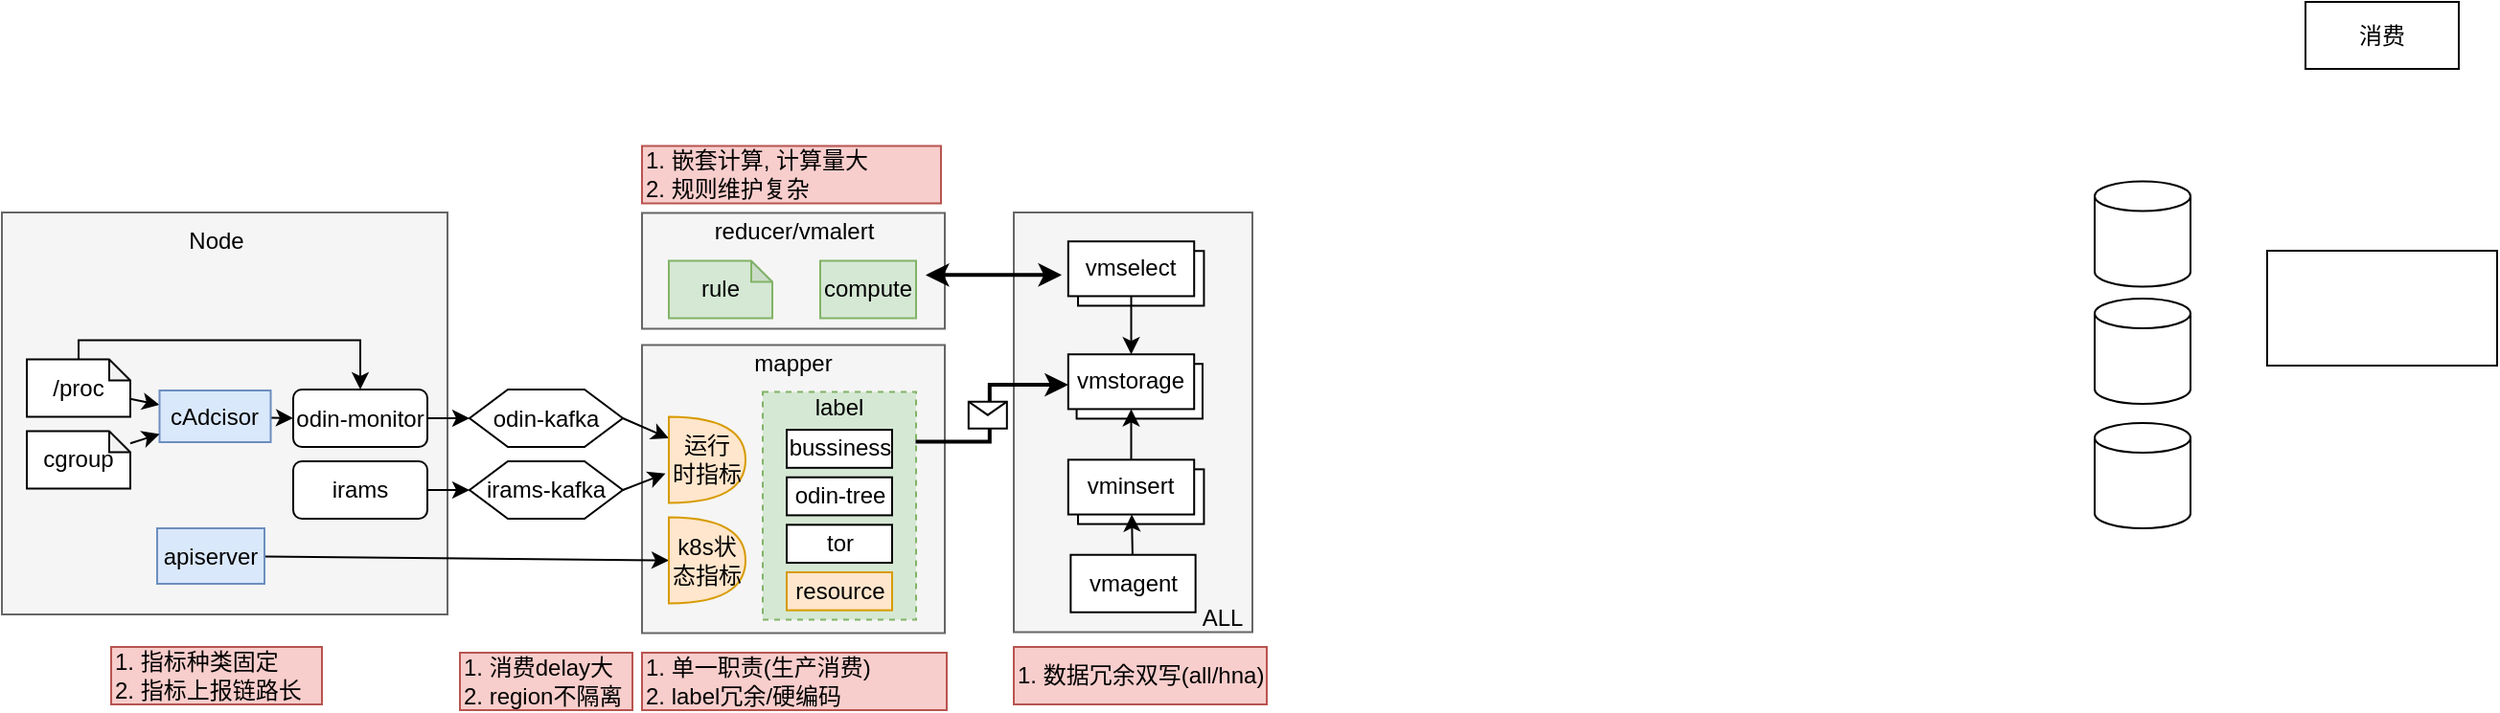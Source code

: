 <mxfile version="22.1.11" type="github">
  <diagram name="第 1 页" id="jjV6L2uMsxcf110h-NHD">
    <mxGraphModel dx="751" dy="413" grid="0" gridSize="10" guides="1" tooltips="1" connect="1" arrows="1" fold="1" page="1" pageScale="1" pageWidth="827" pageHeight="1169" math="0" shadow="0">
      <root>
        <mxCell id="0" />
        <mxCell id="1" parent="0" />
        <mxCell id="vkkQOnORTPZ0EyA8R30g-135" value="" style="rounded=0;whiteSpace=wrap;html=1;fillColor=#f5f5f5;fontColor=#333333;strokeColor=#666666;" vertex="1" parent="1">
          <mxGeometry x="616" y="180" width="124.5" height="219.25" as="geometry" />
        </mxCell>
        <mxCell id="vkkQOnORTPZ0EyA8R30g-40" value="" style="rounded=0;whiteSpace=wrap;html=1;fillColor=#f5f5f5;fontColor=#333333;strokeColor=#666666;" vertex="1" parent="1">
          <mxGeometry x="422" y="249.25" width="158" height="150.5" as="geometry" />
        </mxCell>
        <mxCell id="vkkQOnORTPZ0EyA8R30g-6" value="" style="rounded=0;whiteSpace=wrap;html=1;fillColor=#f5f5f5;fontColor=#333333;strokeColor=#666666;" vertex="1" parent="1">
          <mxGeometry x="88" y="180" width="232.5" height="210" as="geometry" />
        </mxCell>
        <mxCell id="vkkQOnORTPZ0EyA8R30g-26" value="" style="rounded=0;orthogonalLoop=1;jettySize=auto;html=1;" edge="1" parent="1" source="vkkQOnORTPZ0EyA8R30g-10" target="vkkQOnORTPZ0EyA8R30g-18">
          <mxGeometry relative="1" as="geometry" />
        </mxCell>
        <mxCell id="vkkQOnORTPZ0EyA8R30g-10" value="/proc" style="shape=note;whiteSpace=wrap;html=1;backgroundOutline=1;darkOpacity=0.05;size=11;" vertex="1" parent="1">
          <mxGeometry x="101" y="256.75" width="54" height="30" as="geometry" />
        </mxCell>
        <mxCell id="vkkQOnORTPZ0EyA8R30g-11" value="mapper" style="text;html=1;strokeColor=none;fillColor=none;align=center;verticalAlign=middle;whiteSpace=wrap;rounded=0;" vertex="1" parent="1">
          <mxGeometry x="471" y="243.75" width="60" height="30" as="geometry" />
        </mxCell>
        <mxCell id="vkkQOnORTPZ0EyA8R30g-29" value="" style="rounded=0;orthogonalLoop=1;jettySize=auto;html=1;" edge="1" parent="1" source="vkkQOnORTPZ0EyA8R30g-12" target="vkkQOnORTPZ0EyA8R30g-27">
          <mxGeometry relative="1" as="geometry" />
        </mxCell>
        <mxCell id="vkkQOnORTPZ0EyA8R30g-12" value="odin-monitor" style="rounded=1;whiteSpace=wrap;html=1;" vertex="1" parent="1">
          <mxGeometry x="240" y="272.5" width="70" height="30" as="geometry" />
        </mxCell>
        <mxCell id="vkkQOnORTPZ0EyA8R30g-30" value="" style="rounded=0;orthogonalLoop=1;jettySize=auto;html=1;" edge="1" parent="1" source="vkkQOnORTPZ0EyA8R30g-13" target="vkkQOnORTPZ0EyA8R30g-28">
          <mxGeometry relative="1" as="geometry" />
        </mxCell>
        <mxCell id="vkkQOnORTPZ0EyA8R30g-13" value="irams" style="rounded=1;whiteSpace=wrap;html=1;" vertex="1" parent="1">
          <mxGeometry x="240" y="310" width="70" height="30" as="geometry" />
        </mxCell>
        <mxCell id="vkkQOnORTPZ0EyA8R30g-166" value="" style="rounded=0;orthogonalLoop=1;jettySize=auto;html=1;entryX=0;entryY=0.5;entryDx=0;entryDy=0;" edge="1" parent="1" source="vkkQOnORTPZ0EyA8R30g-18" target="vkkQOnORTPZ0EyA8R30g-12">
          <mxGeometry relative="1" as="geometry" />
        </mxCell>
        <mxCell id="vkkQOnORTPZ0EyA8R30g-18" value="cAdcisor" style="rounded=0;whiteSpace=wrap;html=1;fillColor=#dae8fc;strokeColor=#6c8ebf;" vertex="1" parent="1">
          <mxGeometry x="170.25" y="273" width="58" height="27" as="geometry" />
        </mxCell>
        <mxCell id="vkkQOnORTPZ0EyA8R30g-25" value="" style="rounded=0;orthogonalLoop=1;jettySize=auto;html=1;" edge="1" parent="1" source="vkkQOnORTPZ0EyA8R30g-20" target="vkkQOnORTPZ0EyA8R30g-18">
          <mxGeometry relative="1" as="geometry" />
        </mxCell>
        <mxCell id="vkkQOnORTPZ0EyA8R30g-20" value="cgroup" style="shape=note;whiteSpace=wrap;html=1;backgroundOutline=1;darkOpacity=0.05;size=11;" vertex="1" parent="1">
          <mxGeometry x="101" y="294.25" width="54" height="30" as="geometry" />
        </mxCell>
        <mxCell id="vkkQOnORTPZ0EyA8R30g-55" value="" style="rounded=0;orthogonalLoop=1;jettySize=auto;html=1;entryX=0;entryY=0.25;entryDx=0;entryDy=0;entryPerimeter=0;exitX=1;exitY=0.5;exitDx=0;exitDy=0;" edge="1" parent="1" source="vkkQOnORTPZ0EyA8R30g-27" target="vkkQOnORTPZ0EyA8R30g-43">
          <mxGeometry relative="1" as="geometry">
            <mxPoint x="396" y="287.5" as="sourcePoint" />
          </mxGeometry>
        </mxCell>
        <mxCell id="vkkQOnORTPZ0EyA8R30g-27" value="odin-kafka" style="shape=hexagon;perimeter=hexagonPerimeter2;whiteSpace=wrap;html=1;fixedSize=1;" vertex="1" parent="1">
          <mxGeometry x="332" y="272.5" width="80" height="30" as="geometry" />
        </mxCell>
        <mxCell id="vkkQOnORTPZ0EyA8R30g-56" value="" style="rounded=0;orthogonalLoop=1;jettySize=auto;html=1;entryX=-0.044;entryY=0.658;entryDx=0;entryDy=0;entryPerimeter=0;exitX=1;exitY=0.5;exitDx=0;exitDy=0;" edge="1" parent="1" source="vkkQOnORTPZ0EyA8R30g-28" target="vkkQOnORTPZ0EyA8R30g-43">
          <mxGeometry relative="1" as="geometry">
            <mxPoint x="396" y="325.0" as="sourcePoint" />
          </mxGeometry>
        </mxCell>
        <mxCell id="vkkQOnORTPZ0EyA8R30g-28" value="irams-kafka" style="shape=hexagon;perimeter=hexagonPerimeter2;whiteSpace=wrap;html=1;fixedSize=1;" vertex="1" parent="1">
          <mxGeometry x="332" y="310" width="80" height="30" as="geometry" />
        </mxCell>
        <mxCell id="vkkQOnORTPZ0EyA8R30g-34" value="&lt;div style=&quot;&quot;&gt;&lt;span style=&quot;background-color: initial;&quot;&gt;1. 消费delay大&lt;/span&gt;&lt;/div&gt;&lt;div style=&quot;&quot;&gt;&lt;span style=&quot;background-color: initial;&quot;&gt;2. region不隔离&lt;/span&gt;&lt;/div&gt;" style="text;html=1;strokeColor=#b85450;fillColor=#f8cecc;align=left;verticalAlign=middle;whiteSpace=wrap;rounded=0;" vertex="1" parent="1">
          <mxGeometry x="327" y="410" width="90" height="30" as="geometry" />
        </mxCell>
        <mxCell id="vkkQOnORTPZ0EyA8R30g-38" value="消费" style="rounded=0;whiteSpace=wrap;html=1;" vertex="1" parent="1">
          <mxGeometry x="1290" y="70" width="80" height="35" as="geometry" />
        </mxCell>
        <mxCell id="vkkQOnORTPZ0EyA8R30g-41" value="1. 单一职责(生产消费)&lt;br&gt;2. label冗余/硬编码" style="text;html=1;strokeColor=#b85450;fillColor=#f8cecc;align=left;verticalAlign=middle;whiteSpace=wrap;rounded=0;" vertex="1" parent="1">
          <mxGeometry x="422" y="410" width="159" height="30" as="geometry" />
        </mxCell>
        <mxCell id="vkkQOnORTPZ0EyA8R30g-46" value="" style="rounded=0;orthogonalLoop=1;jettySize=auto;html=1;entryX=0;entryY=0.5;entryDx=0;entryDy=0;entryPerimeter=0;" edge="1" parent="1" source="vkkQOnORTPZ0EyA8R30g-42" target="vkkQOnORTPZ0EyA8R30g-44">
          <mxGeometry relative="1" as="geometry" />
        </mxCell>
        <mxCell id="vkkQOnORTPZ0EyA8R30g-42" value="apiserver" style="rounded=0;whiteSpace=wrap;html=1;fillColor=#dae8fc;strokeColor=#6c8ebf;" vertex="1" parent="1">
          <mxGeometry x="169" y="345" width="56" height="29" as="geometry" />
        </mxCell>
        <mxCell id="vkkQOnORTPZ0EyA8R30g-43" value="运行&lt;br&gt;时指标" style="shape=or;whiteSpace=wrap;html=1;fillColor=#ffe6cc;strokeColor=#d79b00;" vertex="1" parent="1">
          <mxGeometry x="436" y="286.75" width="40" height="45" as="geometry" />
        </mxCell>
        <mxCell id="vkkQOnORTPZ0EyA8R30g-44" value="k8s状态指标" style="shape=or;whiteSpace=wrap;html=1;fillColor=#ffe6cc;strokeColor=#d79b00;" vertex="1" parent="1">
          <mxGeometry x="436" y="339.25" width="40" height="45" as="geometry" />
        </mxCell>
        <mxCell id="vkkQOnORTPZ0EyA8R30g-57" value="" style="group;" vertex="1" connectable="0" parent="1">
          <mxGeometry x="485" y="273.75" width="80" height="119" as="geometry" />
        </mxCell>
        <mxCell id="vkkQOnORTPZ0EyA8R30g-39" value="" style="rounded=0;whiteSpace=wrap;html=1;container=0;dashed=1;fillColor=#d5e8d4;strokeColor=#82b366;" vertex="1" parent="vkkQOnORTPZ0EyA8R30g-57">
          <mxGeometry width="80" height="119" as="geometry" />
        </mxCell>
        <mxCell id="vkkQOnORTPZ0EyA8R30g-47" value="tor" style="rounded=0;whiteSpace=wrap;html=1;container=0;" vertex="1" parent="vkkQOnORTPZ0EyA8R30g-57">
          <mxGeometry x="12.5" y="69.423" width="55" height="19.846" as="geometry" />
        </mxCell>
        <mxCell id="vkkQOnORTPZ0EyA8R30g-48" value="odin-tree" style="rounded=0;whiteSpace=wrap;html=1;container=0;" vertex="1" parent="vkkQOnORTPZ0EyA8R30g-57">
          <mxGeometry x="12.5" y="44.615" width="55" height="19.846" as="geometry" />
        </mxCell>
        <mxCell id="vkkQOnORTPZ0EyA8R30g-50" value="resource" style="rounded=0;whiteSpace=wrap;html=1;container=0;fillColor=#ffe6cc;strokeColor=#d79b00;" vertex="1" parent="vkkQOnORTPZ0EyA8R30g-57">
          <mxGeometry x="12.5" y="94.231" width="55" height="19.846" as="geometry" />
        </mxCell>
        <mxCell id="vkkQOnORTPZ0EyA8R30g-51" value="bussiness" style="rounded=0;whiteSpace=wrap;html=1;container=0;" vertex="1" parent="vkkQOnORTPZ0EyA8R30g-57">
          <mxGeometry x="12.5" y="19.808" width="55" height="19.846" as="geometry" />
        </mxCell>
        <mxCell id="vkkQOnORTPZ0EyA8R30g-52" value="label" style="text;html=1;strokeColor=none;fillColor=none;align=center;verticalAlign=middle;whiteSpace=wrap;rounded=0;container=0;" vertex="1" parent="vkkQOnORTPZ0EyA8R30g-57">
          <mxGeometry x="9.5" y="0.954" width="60" height="14.885" as="geometry" />
        </mxCell>
        <mxCell id="vkkQOnORTPZ0EyA8R30g-58" value="" style="rounded=0;whiteSpace=wrap;html=1;fillColor=#f5f5f5;fontColor=#333333;strokeColor=#666666;" vertex="1" parent="1">
          <mxGeometry x="422" y="180.25" width="158" height="60.5" as="geometry" />
        </mxCell>
        <mxCell id="vkkQOnORTPZ0EyA8R30g-59" value="reducer/vmalert" style="text;html=1;strokeColor=none;fillColor=none;align=center;verticalAlign=middle;whiteSpace=wrap;rounded=0;" vertex="1" parent="1">
          <mxGeometry x="455.5" y="175.25" width="91" height="30" as="geometry" />
        </mxCell>
        <mxCell id="vkkQOnORTPZ0EyA8R30g-68" value="compute" style="rounded=0;whiteSpace=wrap;html=1;fillColor=#d5e8d4;strokeColor=#82b366;" vertex="1" parent="1">
          <mxGeometry x="515" y="205.25" width="50" height="30" as="geometry" />
        </mxCell>
        <mxCell id="vkkQOnORTPZ0EyA8R30g-70" value="" style="shape=cylinder3;whiteSpace=wrap;html=1;boundedLbl=1;backgroundOutline=1;size=7.75;" vertex="1" parent="1">
          <mxGeometry x="1180" y="163.75" width="50" height="55" as="geometry" />
        </mxCell>
        <mxCell id="vkkQOnORTPZ0EyA8R30g-71" value="1. 嵌套计算, 计算量大&lt;br&gt;2. 规则维护复杂" style="text;html=1;strokeColor=#b85450;fillColor=#f8cecc;align=left;verticalAlign=middle;whiteSpace=wrap;rounded=0;" vertex="1" parent="1">
          <mxGeometry x="422" y="145.25" width="156" height="30" as="geometry" />
        </mxCell>
        <mxCell id="vkkQOnORTPZ0EyA8R30g-72" value="" style="rounded=0;whiteSpace=wrap;html=1;" vertex="1" parent="1">
          <mxGeometry x="1270" y="200" width="120" height="60" as="geometry" />
        </mxCell>
        <mxCell id="vkkQOnORTPZ0EyA8R30g-73" value="" style="shape=cylinder3;whiteSpace=wrap;html=1;boundedLbl=1;backgroundOutline=1;size=7.75;" vertex="1" parent="1">
          <mxGeometry x="1180" y="225" width="50" height="55" as="geometry" />
        </mxCell>
        <mxCell id="vkkQOnORTPZ0EyA8R30g-74" value="" style="shape=cylinder3;whiteSpace=wrap;html=1;boundedLbl=1;backgroundOutline=1;size=7.75;" vertex="1" parent="1">
          <mxGeometry x="1180" y="290" width="50" height="55" as="geometry" />
        </mxCell>
        <mxCell id="vkkQOnORTPZ0EyA8R30g-76" value="&lt;div style=&quot;&quot;&gt;1. 指标种类固定&lt;/div&gt;&lt;div style=&quot;&quot;&gt;2. 指标上报链路长&lt;/div&gt;" style="text;html=1;strokeColor=#b85450;fillColor=#f8cecc;align=left;verticalAlign=middle;whiteSpace=wrap;rounded=0;" vertex="1" parent="1">
          <mxGeometry x="145" y="407" width="110" height="30" as="geometry" />
        </mxCell>
        <mxCell id="vkkQOnORTPZ0EyA8R30g-77" value="1. 数据冗余双写(all/hna)" style="text;html=1;strokeColor=#b85450;fillColor=#f8cecc;align=left;verticalAlign=middle;whiteSpace=wrap;rounded=0;" vertex="1" parent="1">
          <mxGeometry x="616" y="407" width="132" height="30" as="geometry" />
        </mxCell>
        <mxCell id="vkkQOnORTPZ0EyA8R30g-85" value="" style="group" vertex="1" connectable="0" parent="1">
          <mxGeometry x="644.41" y="267.12" width="73" height="35.75" as="geometry" />
        </mxCell>
        <mxCell id="vkkQOnORTPZ0EyA8R30g-84" value="vminsert" style="rounded=0;whiteSpace=wrap;html=1;" vertex="1" parent="vkkQOnORTPZ0EyA8R30g-85">
          <mxGeometry x="4.38" y="-7.995" width="65.7" height="28.6" as="geometry" />
        </mxCell>
        <mxCell id="vkkQOnORTPZ0EyA8R30g-80" value="vmstorage" style="rounded=0;whiteSpace=wrap;html=1;" vertex="1" parent="vkkQOnORTPZ0EyA8R30g-85">
          <mxGeometry y="-13" width="65.7" height="28.6" as="geometry" />
        </mxCell>
        <mxCell id="vkkQOnORTPZ0EyA8R30g-94" value="" style="group" vertex="1" connectable="0" parent="1">
          <mxGeometry x="644.41" y="195.12" width="73" height="35.75" as="geometry" />
        </mxCell>
        <mxCell id="vkkQOnORTPZ0EyA8R30g-95" value="vminsert" style="rounded=0;whiteSpace=wrap;html=1;" vertex="1" parent="vkkQOnORTPZ0EyA8R30g-94">
          <mxGeometry x="5.11" y="5.005" width="65.7" height="28.6" as="geometry" />
        </mxCell>
        <mxCell id="vkkQOnORTPZ0EyA8R30g-96" value="vmselect" style="rounded=0;whiteSpace=wrap;html=1;" vertex="1" parent="vkkQOnORTPZ0EyA8R30g-94">
          <mxGeometry width="65.7" height="28.6" as="geometry" />
        </mxCell>
        <mxCell id="vkkQOnORTPZ0EyA8R30g-97" value="" style="rounded=0;orthogonalLoop=1;jettySize=auto;html=1;entryX=0.5;entryY=0;entryDx=0;entryDy=0;" edge="1" parent="1" source="vkkQOnORTPZ0EyA8R30g-96" target="vkkQOnORTPZ0EyA8R30g-80">
          <mxGeometry relative="1" as="geometry" />
        </mxCell>
        <mxCell id="vkkQOnORTPZ0EyA8R30g-115" value="" style="edgeStyle=orthogonalEdgeStyle;rounded=0;orthogonalLoop=1;jettySize=auto;html=1;entryX=0.5;entryY=1;entryDx=0;entryDy=0;" edge="1" parent="1" source="vkkQOnORTPZ0EyA8R30g-88" target="vkkQOnORTPZ0EyA8R30g-80">
          <mxGeometry relative="1" as="geometry" />
        </mxCell>
        <mxCell id="vkkQOnORTPZ0EyA8R30g-116" value="vmagent" style="rounded=0;whiteSpace=wrap;html=1;" vertex="1" parent="1">
          <mxGeometry x="645.68" y="358.87" width="65.15" height="30" as="geometry" />
        </mxCell>
        <mxCell id="vkkQOnORTPZ0EyA8R30g-136" value="ALL" style="text;html=1;strokeColor=none;fillColor=none;align=center;verticalAlign=middle;whiteSpace=wrap;rounded=0;" vertex="1" parent="1">
          <mxGeometry x="700.41" y="381.62" width="50" height="20.25" as="geometry" />
        </mxCell>
        <mxCell id="vkkQOnORTPZ0EyA8R30g-156" value="" style="endArrow=classic;html=1;rounded=0;edgeStyle=elbowEdgeStyle;strokeWidth=2;exitX=0.997;exitY=0.218;exitDx=0;exitDy=0;exitPerimeter=0;" edge="1" parent="1" source="vkkQOnORTPZ0EyA8R30g-39">
          <mxGeometry relative="1" as="geometry">
            <mxPoint x="564.92" y="287.725" as="sourcePoint" />
            <mxPoint x="644.41" y="270.05" as="targetPoint" />
            <Array as="points">
              <mxPoint x="603.41" y="276.05" />
            </Array>
          </mxGeometry>
        </mxCell>
        <mxCell id="vkkQOnORTPZ0EyA8R30g-157" value="" style="shape=message;html=1;outlineConnect=0;" vertex="1" parent="vkkQOnORTPZ0EyA8R30g-156">
          <mxGeometry width="20" height="14" relative="1" as="geometry">
            <mxPoint x="-11" y="-5" as="offset" />
          </mxGeometry>
        </mxCell>
        <mxCell id="vkkQOnORTPZ0EyA8R30g-167" value="" style="endArrow=classic;html=1;rounded=0;exitX=0.5;exitY=0;exitDx=0;exitDy=0;exitPerimeter=0;entryX=0.5;entryY=0;entryDx=0;entryDy=0;edgeStyle=orthogonalEdgeStyle;" edge="1" parent="1" source="vkkQOnORTPZ0EyA8R30g-10" target="vkkQOnORTPZ0EyA8R30g-12">
          <mxGeometry width="50" height="50" relative="1" as="geometry">
            <mxPoint x="180" y="180" as="sourcePoint" />
            <mxPoint x="230" y="130" as="targetPoint" />
          </mxGeometry>
        </mxCell>
        <mxCell id="vkkQOnORTPZ0EyA8R30g-87" value="vminsert" style="rounded=0;whiteSpace=wrap;html=1;" vertex="1" parent="1">
          <mxGeometry x="649.52" y="314.185" width="65.7" height="28.6" as="geometry" />
        </mxCell>
        <mxCell id="vkkQOnORTPZ0EyA8R30g-88" value="vminsert" style="rounded=0;whiteSpace=wrap;html=1;" vertex="1" parent="1">
          <mxGeometry x="644.41" y="309.18" width="65.7" height="28.6" as="geometry" />
        </mxCell>
        <mxCell id="vkkQOnORTPZ0EyA8R30g-117" value="" style="rounded=0;orthogonalLoop=1;jettySize=auto;html=1;" edge="1" parent="1" source="vkkQOnORTPZ0EyA8R30g-116" target="vkkQOnORTPZ0EyA8R30g-88">
          <mxGeometry relative="1" as="geometry" />
        </mxCell>
        <mxCell id="vkkQOnORTPZ0EyA8R30g-171" value="Node" style="text;html=1;strokeColor=none;fillColor=none;align=center;verticalAlign=middle;whiteSpace=wrap;rounded=0;" vertex="1" parent="1">
          <mxGeometry x="170.25" y="180" width="60" height="30" as="geometry" />
        </mxCell>
        <mxCell id="vkkQOnORTPZ0EyA8R30g-175" value="rule" style="shape=note;whiteSpace=wrap;html=1;backgroundOutline=1;darkOpacity=0.05;size=11;fillColor=#d5e8d4;strokeColor=#82b366;" vertex="1" parent="1">
          <mxGeometry x="436" y="205.25" width="54" height="30" as="geometry" />
        </mxCell>
        <mxCell id="vkkQOnORTPZ0EyA8R30g-176" value="" style="endArrow=classic;startArrow=classic;html=1;rounded=0;strokeWidth=2;entryX=0.201;entryY=0.149;entryDx=0;entryDy=0;entryPerimeter=0;" edge="1" parent="1" target="vkkQOnORTPZ0EyA8R30g-135">
          <mxGeometry width="50" height="50" relative="1" as="geometry">
            <mxPoint x="570" y="212.69" as="sourcePoint" />
            <mxPoint x="608" y="213" as="targetPoint" />
          </mxGeometry>
        </mxCell>
      </root>
    </mxGraphModel>
  </diagram>
</mxfile>
